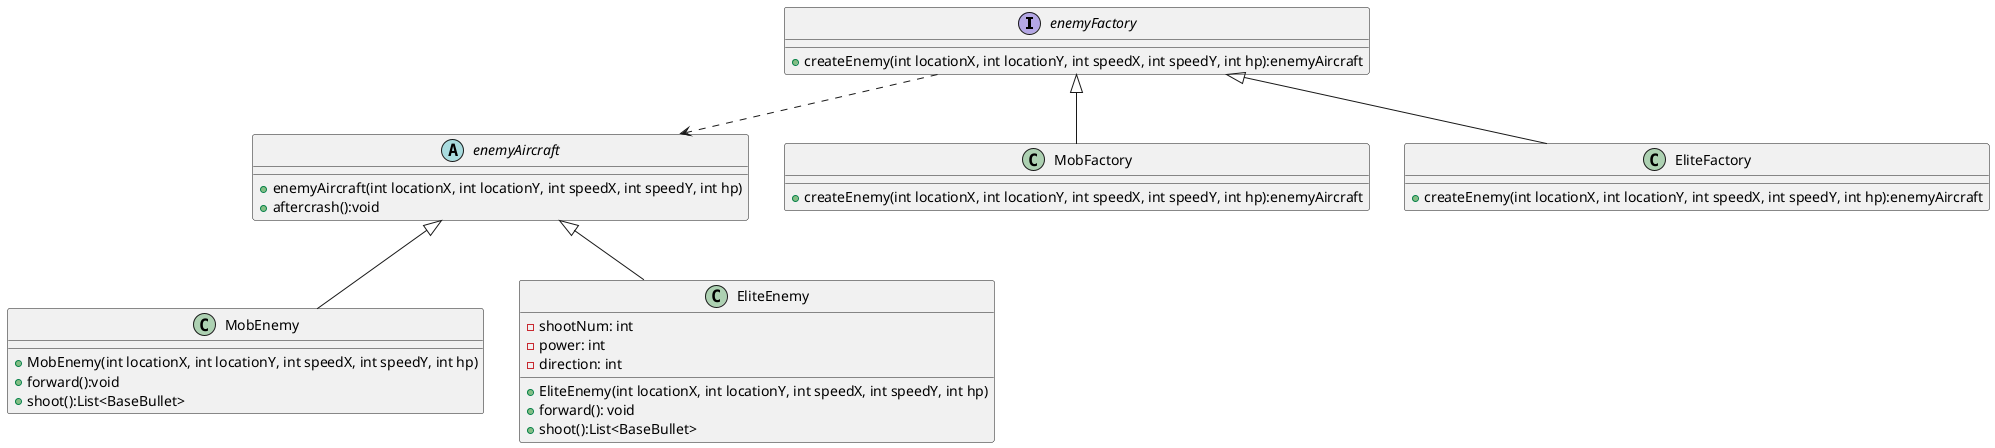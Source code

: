 @startuml
'https://plantuml.com/sequence-diagram



interface enemyFactory{
    + createEnemy(int locationX, int locationY, int speedX, int speedY, int hp):enemyAircraft
}

abstract class enemyAircraft{
    + enemyAircraft(int locationX, int locationY, int speedX, int speedY, int hp)
    + aftercrash():void
}

class MobEnemy {
    + MobEnemy(int locationX, int locationY, int speedX, int speedY, int hp)
    + forward():void
    + shoot():List<BaseBullet>
}


class EliteEnemy{
    -shootNum: int
    -power: int
    -direction: int

    + EliteEnemy(int locationX, int locationY, int speedX, int speedY, int hp)
    + forward(): void
    + shoot():List<BaseBullet>
}

enemyAircraft <|-- EliteEnemy
enemyAircraft <|-- MobEnemy

class MobFactory{
    + createEnemy(int locationX, int locationY, int speedX, int speedY, int hp):enemyAircraft
}

class EliteFactory{
    + createEnemy(int locationX, int locationY, int speedX, int speedY, int hp):enemyAircraft
}

enemyFactory <|-- MobFactory
enemyFactory <|-- EliteFactory
enemyFactory ..> enemyAircraft
@enduml